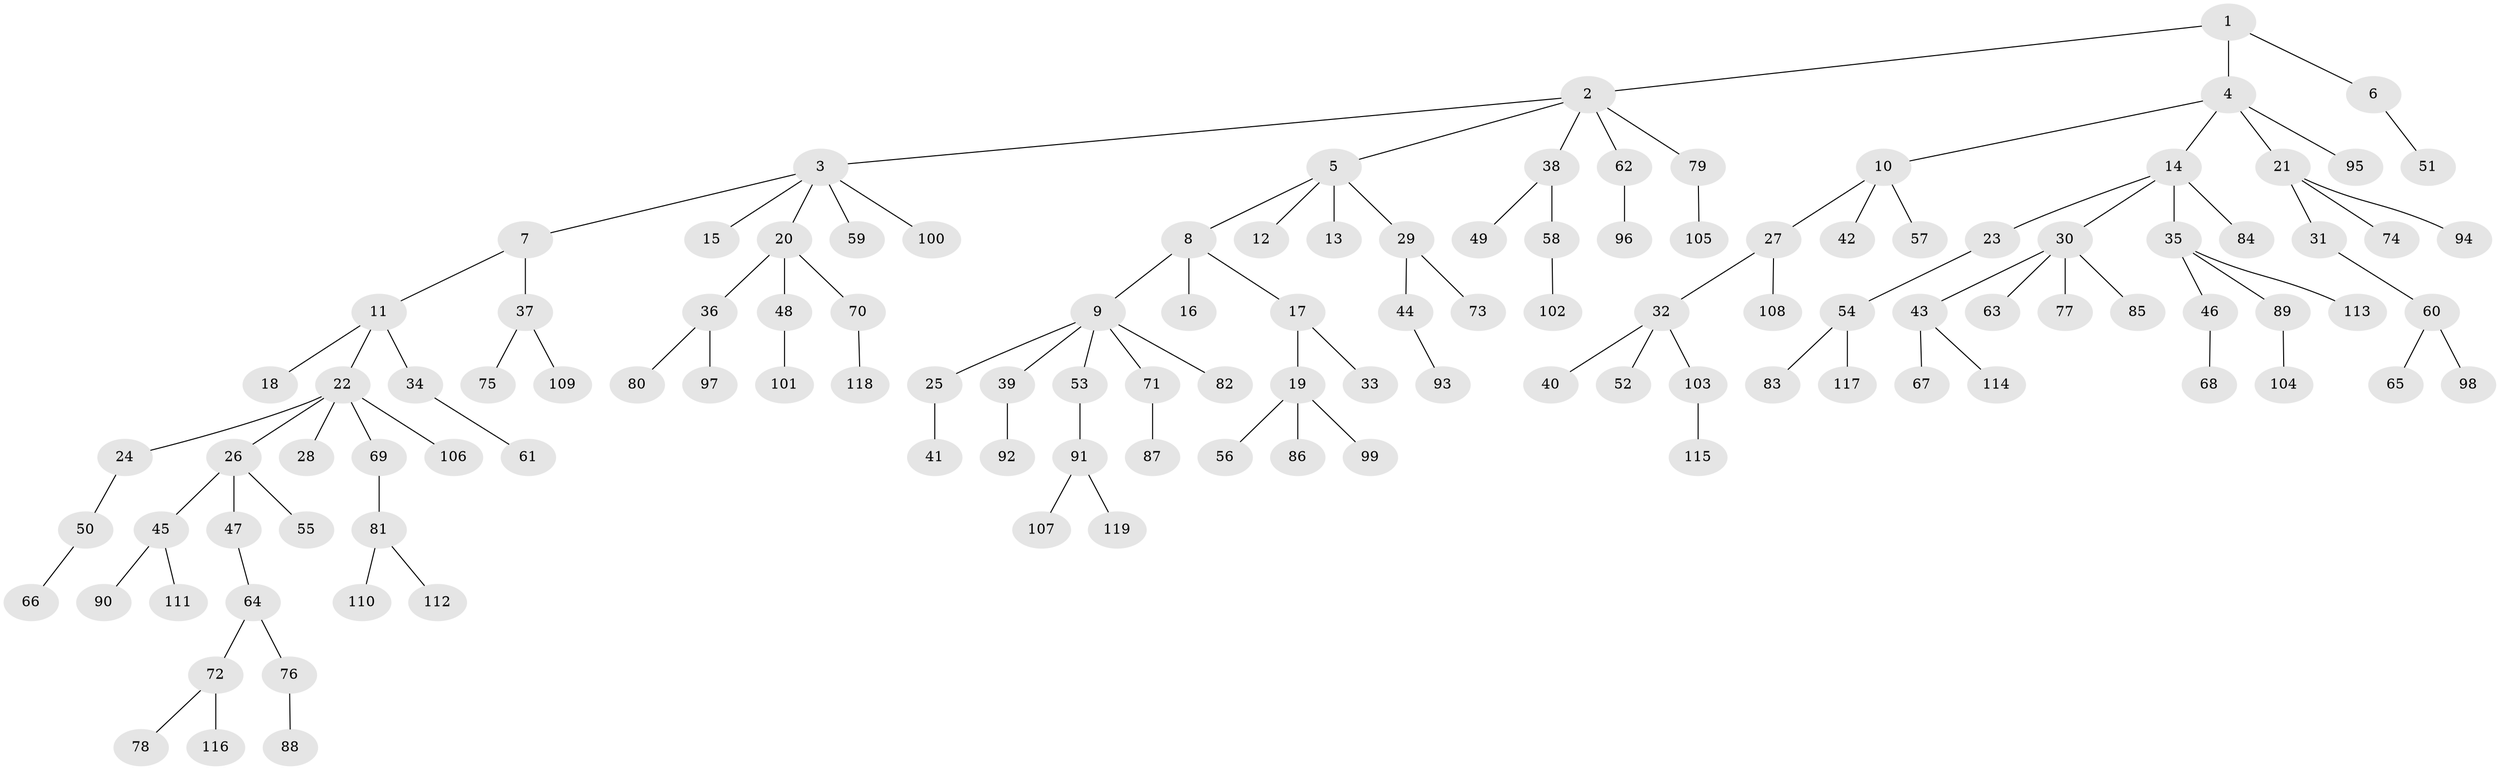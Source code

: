 // coarse degree distribution, {3: 0.10112359550561797, 9: 0.011235955056179775, 8: 0.033707865168539325, 7: 0.011235955056179775, 1: 0.6179775280898876, 5: 0.02247191011235955, 6: 0.011235955056179775, 2: 0.16853932584269662, 4: 0.02247191011235955}
// Generated by graph-tools (version 1.1) at 2025/52/02/27/25 19:52:12]
// undirected, 119 vertices, 118 edges
graph export_dot {
graph [start="1"]
  node [color=gray90,style=filled];
  1;
  2;
  3;
  4;
  5;
  6;
  7;
  8;
  9;
  10;
  11;
  12;
  13;
  14;
  15;
  16;
  17;
  18;
  19;
  20;
  21;
  22;
  23;
  24;
  25;
  26;
  27;
  28;
  29;
  30;
  31;
  32;
  33;
  34;
  35;
  36;
  37;
  38;
  39;
  40;
  41;
  42;
  43;
  44;
  45;
  46;
  47;
  48;
  49;
  50;
  51;
  52;
  53;
  54;
  55;
  56;
  57;
  58;
  59;
  60;
  61;
  62;
  63;
  64;
  65;
  66;
  67;
  68;
  69;
  70;
  71;
  72;
  73;
  74;
  75;
  76;
  77;
  78;
  79;
  80;
  81;
  82;
  83;
  84;
  85;
  86;
  87;
  88;
  89;
  90;
  91;
  92;
  93;
  94;
  95;
  96;
  97;
  98;
  99;
  100;
  101;
  102;
  103;
  104;
  105;
  106;
  107;
  108;
  109;
  110;
  111;
  112;
  113;
  114;
  115;
  116;
  117;
  118;
  119;
  1 -- 2;
  1 -- 4;
  1 -- 6;
  2 -- 3;
  2 -- 5;
  2 -- 38;
  2 -- 62;
  2 -- 79;
  3 -- 7;
  3 -- 15;
  3 -- 20;
  3 -- 59;
  3 -- 100;
  4 -- 10;
  4 -- 14;
  4 -- 21;
  4 -- 95;
  5 -- 8;
  5 -- 12;
  5 -- 13;
  5 -- 29;
  6 -- 51;
  7 -- 11;
  7 -- 37;
  8 -- 9;
  8 -- 16;
  8 -- 17;
  9 -- 25;
  9 -- 39;
  9 -- 53;
  9 -- 71;
  9 -- 82;
  10 -- 27;
  10 -- 42;
  10 -- 57;
  11 -- 18;
  11 -- 22;
  11 -- 34;
  14 -- 23;
  14 -- 30;
  14 -- 35;
  14 -- 84;
  17 -- 19;
  17 -- 33;
  19 -- 56;
  19 -- 86;
  19 -- 99;
  20 -- 36;
  20 -- 48;
  20 -- 70;
  21 -- 31;
  21 -- 74;
  21 -- 94;
  22 -- 24;
  22 -- 26;
  22 -- 28;
  22 -- 69;
  22 -- 106;
  23 -- 54;
  24 -- 50;
  25 -- 41;
  26 -- 45;
  26 -- 47;
  26 -- 55;
  27 -- 32;
  27 -- 108;
  29 -- 44;
  29 -- 73;
  30 -- 43;
  30 -- 63;
  30 -- 77;
  30 -- 85;
  31 -- 60;
  32 -- 40;
  32 -- 52;
  32 -- 103;
  34 -- 61;
  35 -- 46;
  35 -- 89;
  35 -- 113;
  36 -- 80;
  36 -- 97;
  37 -- 75;
  37 -- 109;
  38 -- 49;
  38 -- 58;
  39 -- 92;
  43 -- 67;
  43 -- 114;
  44 -- 93;
  45 -- 90;
  45 -- 111;
  46 -- 68;
  47 -- 64;
  48 -- 101;
  50 -- 66;
  53 -- 91;
  54 -- 83;
  54 -- 117;
  58 -- 102;
  60 -- 65;
  60 -- 98;
  62 -- 96;
  64 -- 72;
  64 -- 76;
  69 -- 81;
  70 -- 118;
  71 -- 87;
  72 -- 78;
  72 -- 116;
  76 -- 88;
  79 -- 105;
  81 -- 110;
  81 -- 112;
  89 -- 104;
  91 -- 107;
  91 -- 119;
  103 -- 115;
}
